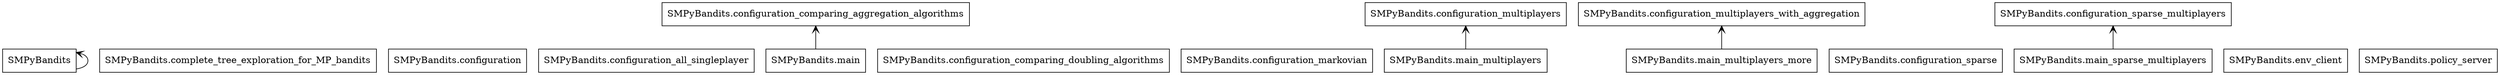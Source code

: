 digraph "packages_SMPyBandits" {
charset="utf-8"
rankdir=BT
"0" [label="SMPyBandits", shape="box"];
"1" [label="SMPyBandits.complete_tree_exploration_for_MP_bandits", shape="box"];
"2" [label="SMPyBandits.configuration", shape="box"];
"3" [label="SMPyBandits.configuration_all_singleplayer", shape="box"];
"4" [label="SMPyBandits.configuration_comparing_aggregation_algorithms", shape="box"];
"5" [label="SMPyBandits.configuration_comparing_doubling_algorithms", shape="box"];
"6" [label="SMPyBandits.configuration_markovian", shape="box"];
"7" [label="SMPyBandits.configuration_multiplayers", shape="box"];
"8" [label="SMPyBandits.configuration_multiplayers_with_aggregation", shape="box"];
"9" [label="SMPyBandits.configuration_sparse", shape="box"];
"10" [label="SMPyBandits.configuration_sparse_multiplayers", shape="box"];
"11" [label="SMPyBandits.env_client", shape="box"];
"12" [label="SMPyBandits.main", shape="box"];
"13" [label="SMPyBandits.main_multiplayers", shape="box"];
"14" [label="SMPyBandits.main_multiplayers_more", shape="box"];
"15" [label="SMPyBandits.main_sparse_multiplayers", shape="box"];
"16" [label="SMPyBandits.policy_server", shape="box"];
"0" -> "0" [arrowhead="open", arrowtail="none"];
"12" -> "4" [arrowhead="open", arrowtail="none"];
"13" -> "7" [arrowhead="open", arrowtail="none"];
"14" -> "8" [arrowhead="open", arrowtail="none"];
"15" -> "10" [arrowhead="open", arrowtail="none"];
}
